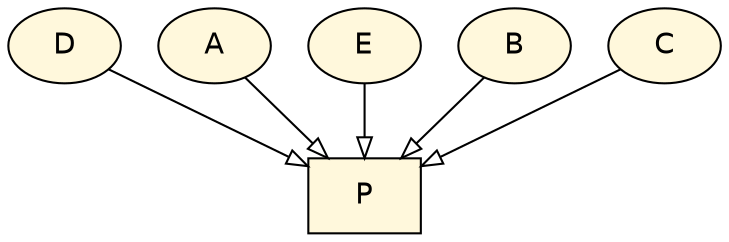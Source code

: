 digraph {
"ae899522-981b-4b79-84a3-bc5cb3f0d2c4" [label="D", shape=ellipse, style=filled, fillcolor=cornsilk, fontname=Helvetica];
"ae899522-981b-4b79-84a3-bc5cb3f0d2c4" -> "52a6b02f-aa17-4da2-9110-08f1331d9e4d" [taillabel="", arrowhead=onormal, fontname=Helvetica];
"52a6b02f-aa17-4da2-9110-08f1331d9e4d" [label="P", shape=box, style=filled, fillcolor=cornsilk, fontname=Helvetica];
"ae834bd4-2313-4dd0-b9dc-8905e88c3242" [label="A", shape=ellipse, style=filled, fillcolor=cornsilk, fontname=Helvetica];
"ae834bd4-2313-4dd0-b9dc-8905e88c3242" -> "52a6b02f-aa17-4da2-9110-08f1331d9e4d" [taillabel="", arrowhead=onormal, fontname=Helvetica];
"2eb9bd63-aacf-421d-8bc0-ecdedaf9ede8" [label="E", shape=ellipse, style=filled, fillcolor=cornsilk, fontname=Helvetica];
"2eb9bd63-aacf-421d-8bc0-ecdedaf9ede8" -> "52a6b02f-aa17-4da2-9110-08f1331d9e4d" [taillabel="", arrowhead=onormal, fontname=Helvetica];
"3c5eb467-e9d3-47f9-b042-626e0a7fc490" [label="B", shape=ellipse, style=filled, fillcolor=cornsilk, fontname=Helvetica];
"3c5eb467-e9d3-47f9-b042-626e0a7fc490" -> "52a6b02f-aa17-4da2-9110-08f1331d9e4d" [taillabel="", arrowhead=onormal, fontname=Helvetica];
"d2463500-5c10-48e0-9683-18c8b2f23bcc" [label="C", shape=ellipse, style=filled, fillcolor=cornsilk, fontname=Helvetica];
"d2463500-5c10-48e0-9683-18c8b2f23bcc" -> "52a6b02f-aa17-4da2-9110-08f1331d9e4d" [taillabel="", arrowhead=onormal, fontname=Helvetica];
}
